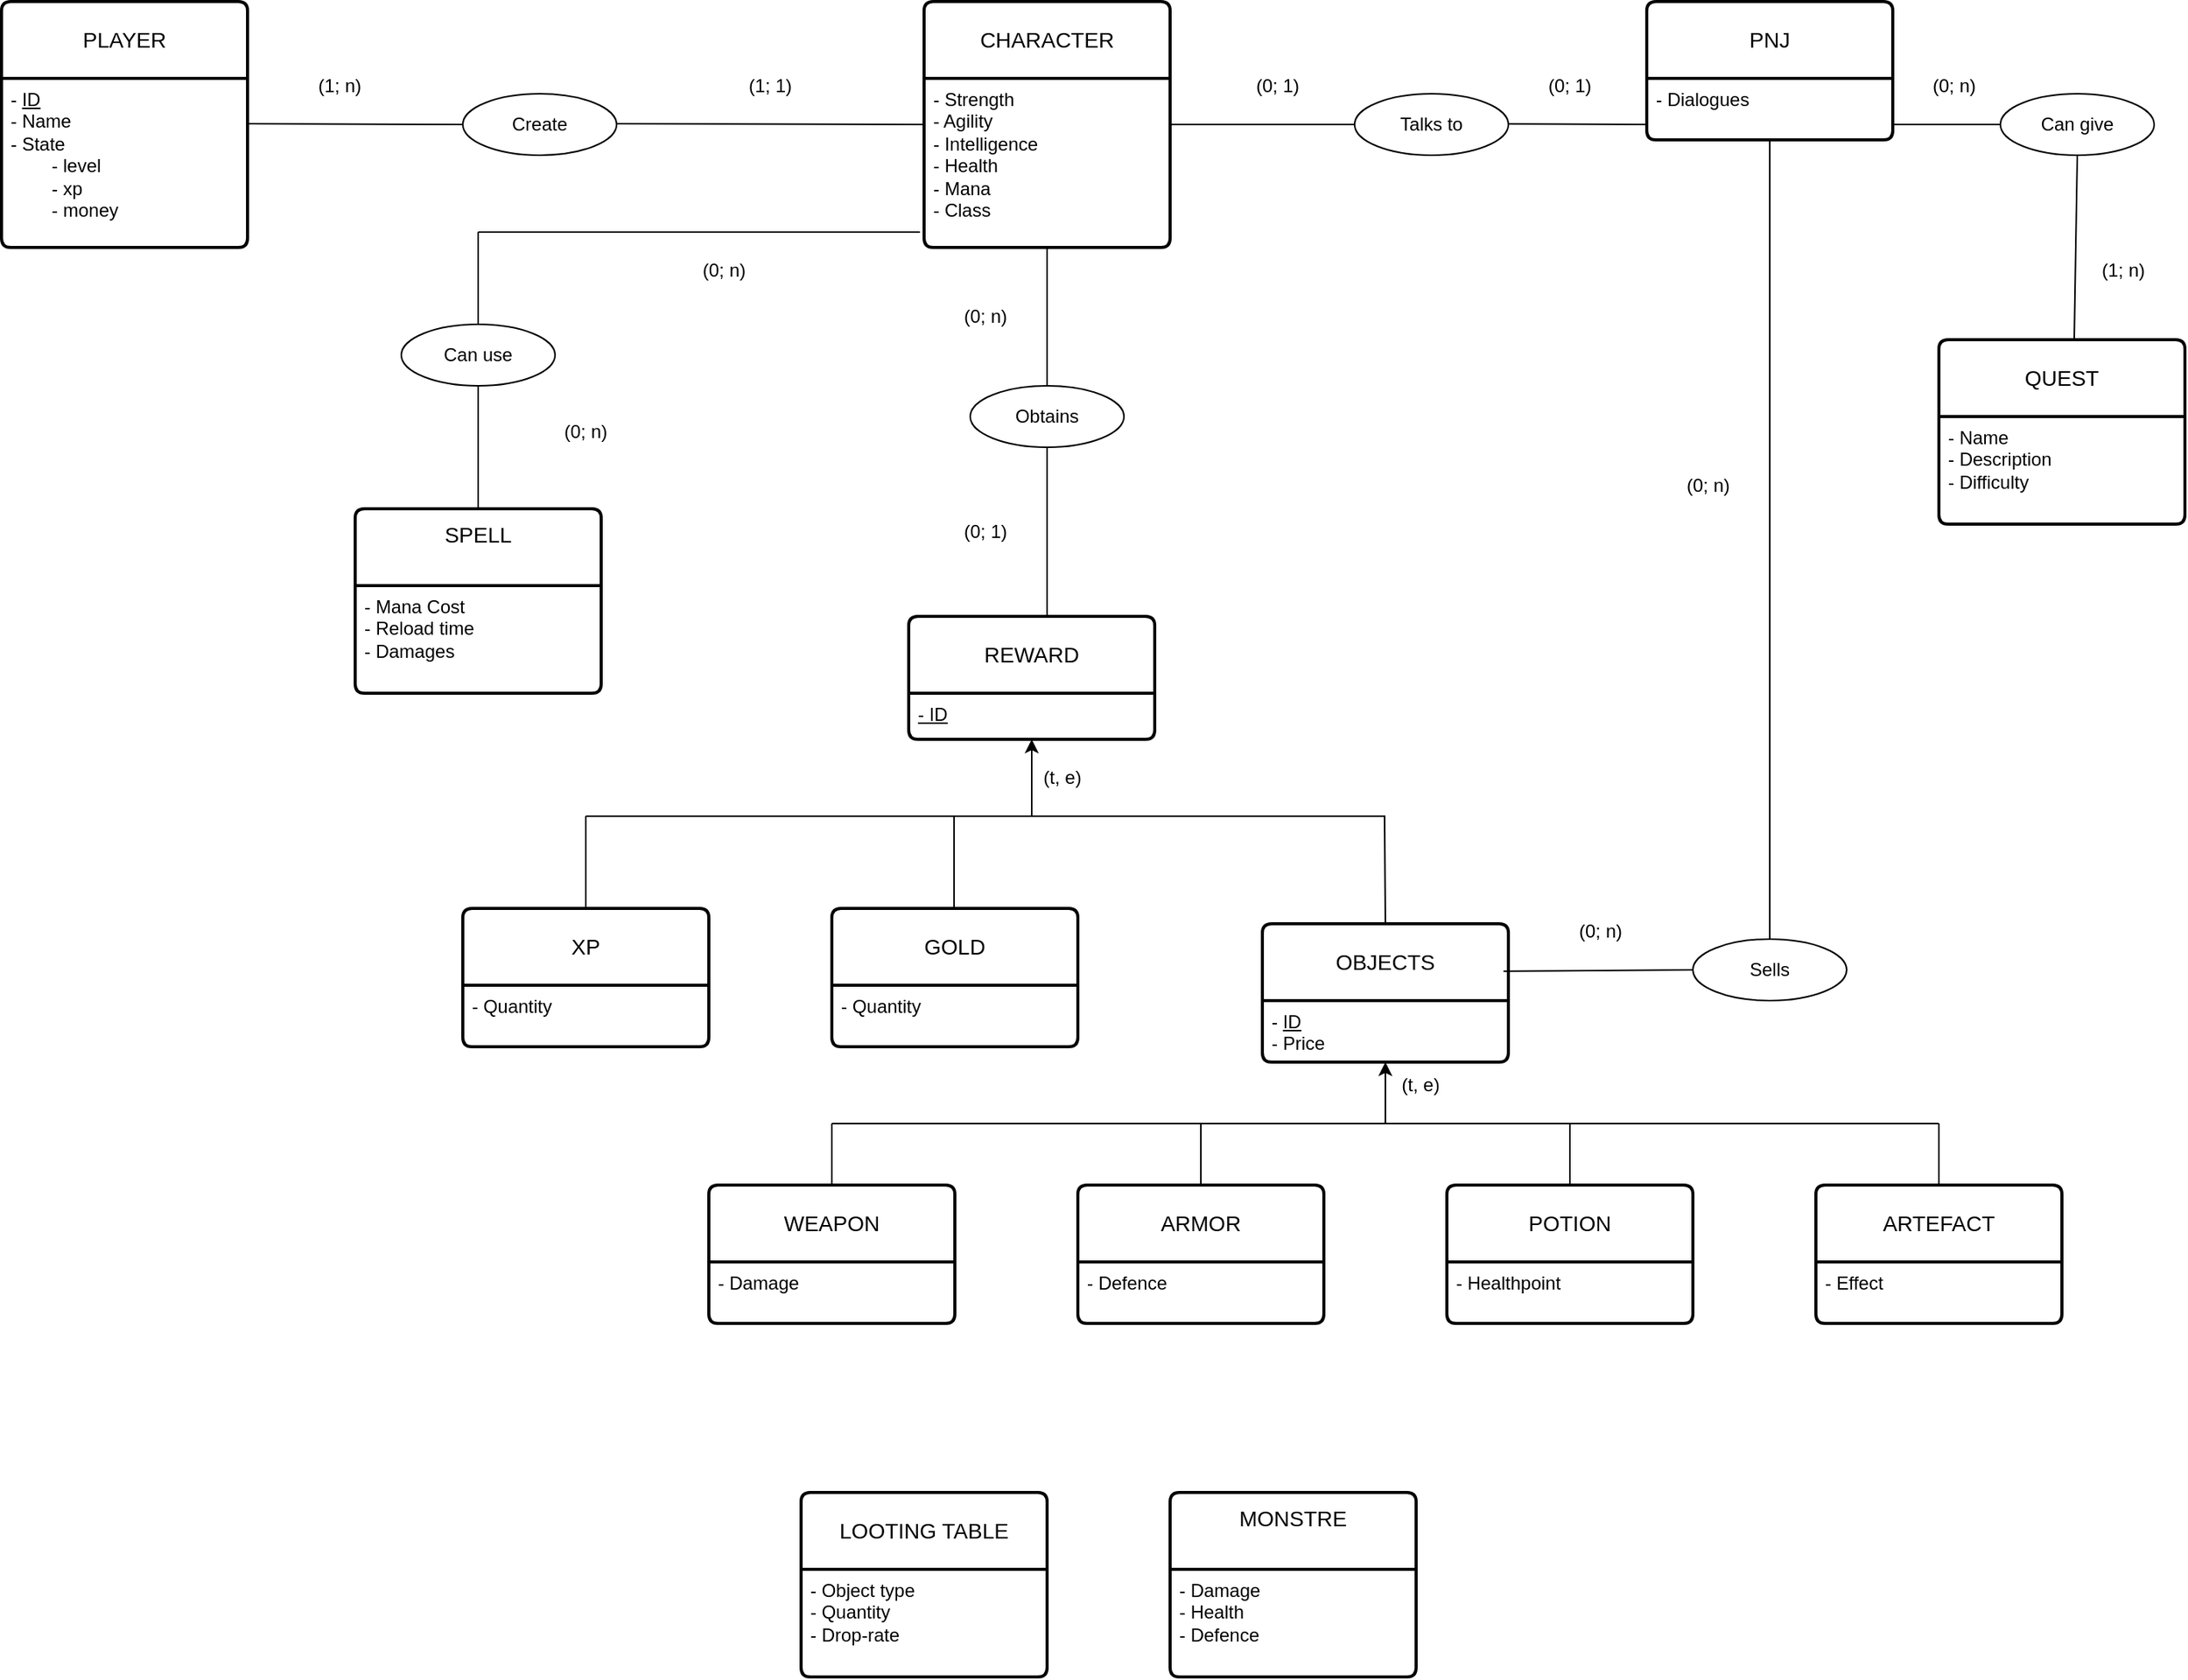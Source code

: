 <mxfile version="25.0.3">
  <diagram name="Page-1" id="kcM2gwdWwORHzh9vfknG">
    <mxGraphModel dx="2579" dy="1457" grid="1" gridSize="10" guides="1" tooltips="1" connect="1" arrows="1" fold="1" page="1" pageScale="1" pageWidth="827" pageHeight="1169" math="0" shadow="0">
      <root>
        <mxCell id="0" />
        <mxCell id="1" parent="0" />
        <mxCell id="6HvYePuJQg4uBYDPbXaV-1" value="PLAYER" style="swimlane;childLayout=stackLayout;horizontal=1;startSize=50;horizontalStack=0;rounded=1;fontSize=14;fontStyle=0;strokeWidth=2;resizeParent=0;resizeLast=1;shadow=0;dashed=0;align=center;arcSize=4;whiteSpace=wrap;html=1;" vertex="1" parent="1">
          <mxGeometry x="-780" y="40" width="160" height="160" as="geometry" />
        </mxCell>
        <mxCell id="6HvYePuJQg4uBYDPbXaV-2" value="- &lt;u&gt;ID&lt;/u&gt;&lt;div&gt;- Name&lt;/div&gt;&lt;div&gt;- State&lt;/div&gt;&lt;div&gt;&lt;span style=&quot;white-space: pre;&quot;&gt;&#x9;&lt;/span&gt;- level&lt;br&gt;&lt;/div&gt;&lt;div&gt;&lt;span style=&quot;white-space: pre;&quot;&gt;&#x9;&lt;/span&gt;- xp&lt;br&gt;&lt;/div&gt;&lt;div&gt;&lt;span style=&quot;white-space: pre;&quot;&gt;&#x9;&lt;/span&gt;- money&lt;br&gt;&lt;/div&gt;" style="align=left;strokeColor=none;fillColor=none;spacingLeft=4;fontSize=12;verticalAlign=top;resizable=0;rotatable=0;part=1;html=1;" vertex="1" parent="6HvYePuJQg4uBYDPbXaV-1">
          <mxGeometry y="50" width="160" height="110" as="geometry" />
        </mxCell>
        <mxCell id="6HvYePuJQg4uBYDPbXaV-4" value="CHARACTER" style="swimlane;childLayout=stackLayout;horizontal=1;startSize=50;horizontalStack=0;rounded=1;fontSize=14;fontStyle=0;strokeWidth=2;resizeParent=0;resizeLast=1;shadow=0;dashed=0;align=center;arcSize=4;whiteSpace=wrap;html=1;" vertex="1" parent="1">
          <mxGeometry x="-180" y="40" width="160" height="160" as="geometry" />
        </mxCell>
        <mxCell id="6HvYePuJQg4uBYDPbXaV-5" value="- Strength&lt;div&gt;- Agility&lt;/div&gt;&lt;div&gt;- Intelligence&lt;/div&gt;&lt;div&gt;- Health&lt;/div&gt;&lt;div&gt;- Mana&lt;/div&gt;&lt;div&gt;- Class&lt;/div&gt;" style="align=left;strokeColor=none;fillColor=none;spacingLeft=4;fontSize=12;verticalAlign=top;resizable=0;rotatable=0;part=1;html=1;" vertex="1" parent="6HvYePuJQg4uBYDPbXaV-4">
          <mxGeometry y="50" width="160" height="110" as="geometry" />
        </mxCell>
        <mxCell id="6HvYePuJQg4uBYDPbXaV-6" value="OBJECTS" style="swimlane;childLayout=stackLayout;horizontal=1;startSize=50;horizontalStack=0;rounded=1;fontSize=14;fontStyle=0;strokeWidth=2;resizeParent=0;resizeLast=1;shadow=0;dashed=0;align=center;arcSize=4;whiteSpace=wrap;html=1;" vertex="1" parent="1">
          <mxGeometry x="40" y="640" width="160" height="90" as="geometry" />
        </mxCell>
        <mxCell id="6HvYePuJQg4uBYDPbXaV-7" value="- &lt;u&gt;ID&lt;/u&gt;&lt;div&gt;- Price&lt;/div&gt;&lt;div&gt;&lt;br&gt;&lt;/div&gt;" style="align=left;strokeColor=none;fillColor=none;spacingLeft=4;fontSize=12;verticalAlign=top;resizable=0;rotatable=0;part=1;html=1;" vertex="1" parent="6HvYePuJQg4uBYDPbXaV-6">
          <mxGeometry y="50" width="160" height="40" as="geometry" />
        </mxCell>
        <mxCell id="6HvYePuJQg4uBYDPbXaV-8" value="WEAPON" style="swimlane;childLayout=stackLayout;horizontal=1;startSize=50;horizontalStack=0;rounded=1;fontSize=14;fontStyle=0;strokeWidth=2;resizeParent=0;resizeLast=1;shadow=0;dashed=0;align=center;arcSize=4;whiteSpace=wrap;html=1;" vertex="1" parent="1">
          <mxGeometry x="-320" y="810" width="160" height="90" as="geometry" />
        </mxCell>
        <mxCell id="6HvYePuJQg4uBYDPbXaV-9" value="&lt;div&gt;- Damage&lt;/div&gt;" style="align=left;strokeColor=none;fillColor=none;spacingLeft=4;fontSize=12;verticalAlign=top;resizable=0;rotatable=0;part=1;html=1;" vertex="1" parent="6HvYePuJQg4uBYDPbXaV-8">
          <mxGeometry y="50" width="160" height="40" as="geometry" />
        </mxCell>
        <mxCell id="6HvYePuJQg4uBYDPbXaV-10" value="ARMOR" style="swimlane;childLayout=stackLayout;horizontal=1;startSize=50;horizontalStack=0;rounded=1;fontSize=14;fontStyle=0;strokeWidth=2;resizeParent=0;resizeLast=1;shadow=0;dashed=0;align=center;arcSize=4;whiteSpace=wrap;html=1;" vertex="1" parent="1">
          <mxGeometry x="-80" y="810" width="160" height="90" as="geometry" />
        </mxCell>
        <mxCell id="6HvYePuJQg4uBYDPbXaV-11" value="&lt;div&gt;- Defence&lt;/div&gt;" style="align=left;strokeColor=none;fillColor=none;spacingLeft=4;fontSize=12;verticalAlign=top;resizable=0;rotatable=0;part=1;html=1;" vertex="1" parent="6HvYePuJQg4uBYDPbXaV-10">
          <mxGeometry y="50" width="160" height="40" as="geometry" />
        </mxCell>
        <mxCell id="6HvYePuJQg4uBYDPbXaV-12" value="POTION" style="swimlane;childLayout=stackLayout;horizontal=1;startSize=50;horizontalStack=0;rounded=1;fontSize=14;fontStyle=0;strokeWidth=2;resizeParent=0;resizeLast=1;shadow=0;dashed=0;align=center;arcSize=4;whiteSpace=wrap;html=1;" vertex="1" parent="1">
          <mxGeometry x="160" y="810" width="160" height="90" as="geometry" />
        </mxCell>
        <mxCell id="6HvYePuJQg4uBYDPbXaV-13" value="&lt;div&gt;- Healthpoint&lt;/div&gt;" style="align=left;strokeColor=none;fillColor=none;spacingLeft=4;fontSize=12;verticalAlign=top;resizable=0;rotatable=0;part=1;html=1;" vertex="1" parent="6HvYePuJQg4uBYDPbXaV-12">
          <mxGeometry y="50" width="160" height="40" as="geometry" />
        </mxCell>
        <mxCell id="6HvYePuJQg4uBYDPbXaV-14" value="ARTEFACT" style="swimlane;childLayout=stackLayout;horizontal=1;startSize=50;horizontalStack=0;rounded=1;fontSize=14;fontStyle=0;strokeWidth=2;resizeParent=0;resizeLast=1;shadow=0;dashed=0;align=center;arcSize=4;whiteSpace=wrap;html=1;" vertex="1" parent="1">
          <mxGeometry x="400" y="810" width="160" height="90" as="geometry" />
        </mxCell>
        <mxCell id="6HvYePuJQg4uBYDPbXaV-15" value="&lt;div&gt;- Effect&lt;/div&gt;" style="align=left;strokeColor=none;fillColor=none;spacingLeft=4;fontSize=12;verticalAlign=top;resizable=0;rotatable=0;part=1;html=1;" vertex="1" parent="6HvYePuJQg4uBYDPbXaV-14">
          <mxGeometry y="50" width="160" height="40" as="geometry" />
        </mxCell>
        <mxCell id="6HvYePuJQg4uBYDPbXaV-20" value="" style="endArrow=none;html=1;rounded=0;exitX=0.5;exitY=0;exitDx=0;exitDy=0;" edge="1" parent="1" source="6HvYePuJQg4uBYDPbXaV-10">
          <mxGeometry width="50" height="50" relative="1" as="geometry">
            <mxPoint x="-40" y="790" as="sourcePoint" />
            <mxPoint y="770" as="targetPoint" />
          </mxGeometry>
        </mxCell>
        <mxCell id="6HvYePuJQg4uBYDPbXaV-21" value="" style="endArrow=none;html=1;rounded=0;exitX=0.5;exitY=0;exitDx=0;exitDy=0;" edge="1" parent="1" source="6HvYePuJQg4uBYDPbXaV-12">
          <mxGeometry width="50" height="50" relative="1" as="geometry">
            <mxPoint x="220" y="730" as="sourcePoint" />
            <mxPoint x="240" y="770" as="targetPoint" />
          </mxGeometry>
        </mxCell>
        <mxCell id="6HvYePuJQg4uBYDPbXaV-22" value="" style="endArrow=none;html=1;rounded=0;exitX=0.5;exitY=0;exitDx=0;exitDy=0;" edge="1" parent="1" source="6HvYePuJQg4uBYDPbXaV-14">
          <mxGeometry width="50" height="50" relative="1" as="geometry">
            <mxPoint x="220" y="730" as="sourcePoint" />
            <mxPoint x="480" y="770" as="targetPoint" />
          </mxGeometry>
        </mxCell>
        <mxCell id="6HvYePuJQg4uBYDPbXaV-23" value="" style="endArrow=none;html=1;rounded=0;exitX=0.5;exitY=0;exitDx=0;exitDy=0;" edge="1" parent="1" source="6HvYePuJQg4uBYDPbXaV-8">
          <mxGeometry width="50" height="50" relative="1" as="geometry">
            <mxPoint x="220" y="730" as="sourcePoint" />
            <mxPoint x="-240" y="770" as="targetPoint" />
          </mxGeometry>
        </mxCell>
        <mxCell id="6HvYePuJQg4uBYDPbXaV-24" value="" style="endArrow=none;html=1;rounded=0;" edge="1" parent="1">
          <mxGeometry width="50" height="50" relative="1" as="geometry">
            <mxPoint x="-240" y="770" as="sourcePoint" />
            <mxPoint x="480" y="770" as="targetPoint" />
          </mxGeometry>
        </mxCell>
        <mxCell id="6HvYePuJQg4uBYDPbXaV-25" value="" style="endArrow=classic;html=1;rounded=0;entryX=0.5;entryY=1;entryDx=0;entryDy=0;endFill=1;" edge="1" parent="1" target="6HvYePuJQg4uBYDPbXaV-7">
          <mxGeometry width="50" height="50" relative="1" as="geometry">
            <mxPoint x="120" y="770" as="sourcePoint" />
            <mxPoint x="270" y="680" as="targetPoint" />
          </mxGeometry>
        </mxCell>
        <mxCell id="6HvYePuJQg4uBYDPbXaV-26" value="(t, e)" style="text;html=1;align=center;verticalAlign=middle;whiteSpace=wrap;rounded=0;" vertex="1" parent="1">
          <mxGeometry x="113" y="730" width="60" height="30" as="geometry" />
        </mxCell>
        <mxCell id="6HvYePuJQg4uBYDPbXaV-29" value="MONSTRE&lt;div&gt;&lt;br&gt;&lt;/div&gt;" style="swimlane;childLayout=stackLayout;horizontal=1;startSize=50;horizontalStack=0;rounded=1;fontSize=14;fontStyle=0;strokeWidth=2;resizeParent=0;resizeLast=1;shadow=0;dashed=0;align=center;arcSize=4;whiteSpace=wrap;html=1;" vertex="1" parent="1">
          <mxGeometry x="-20" y="1010" width="160" height="120" as="geometry" />
        </mxCell>
        <mxCell id="6HvYePuJQg4uBYDPbXaV-30" value="- Damage&lt;div&gt;- Health&lt;/div&gt;&lt;div&gt;- Defence&lt;/div&gt;" style="align=left;strokeColor=none;fillColor=none;spacingLeft=4;fontSize=12;verticalAlign=top;resizable=0;rotatable=0;part=1;html=1;" vertex="1" parent="6HvYePuJQg4uBYDPbXaV-29">
          <mxGeometry y="50" width="160" height="70" as="geometry" />
        </mxCell>
        <mxCell id="6HvYePuJQg4uBYDPbXaV-31" value="LOOTING TABLE" style="swimlane;childLayout=stackLayout;horizontal=1;startSize=50;horizontalStack=0;rounded=1;fontSize=14;fontStyle=0;strokeWidth=2;resizeParent=0;resizeLast=1;shadow=0;dashed=0;align=center;arcSize=4;whiteSpace=wrap;html=1;" vertex="1" parent="1">
          <mxGeometry x="-260" y="1010" width="160" height="120" as="geometry" />
        </mxCell>
        <mxCell id="6HvYePuJQg4uBYDPbXaV-32" value="- Object type&lt;div&gt;- Quantity&lt;/div&gt;&lt;div&gt;- Drop-rate&lt;/div&gt;" style="align=left;strokeColor=none;fillColor=none;spacingLeft=4;fontSize=12;verticalAlign=top;resizable=0;rotatable=0;part=1;html=1;" vertex="1" parent="6HvYePuJQg4uBYDPbXaV-31">
          <mxGeometry y="50" width="160" height="70" as="geometry" />
        </mxCell>
        <mxCell id="6HvYePuJQg4uBYDPbXaV-33" value="QUEST" style="swimlane;childLayout=stackLayout;horizontal=1;startSize=50;horizontalStack=0;rounded=1;fontSize=14;fontStyle=0;strokeWidth=2;resizeParent=0;resizeLast=1;shadow=0;dashed=0;align=center;arcSize=4;whiteSpace=wrap;html=1;" vertex="1" parent="1">
          <mxGeometry x="480" y="260" width="160" height="120" as="geometry" />
        </mxCell>
        <mxCell id="6HvYePuJQg4uBYDPbXaV-34" value="- Name&lt;div&gt;- Description&lt;/div&gt;&lt;div&gt;- Difficulty&lt;/div&gt;&lt;div&gt;&lt;br&gt;&lt;/div&gt;" style="align=left;strokeColor=none;fillColor=none;spacingLeft=4;fontSize=12;verticalAlign=top;resizable=0;rotatable=0;part=1;html=1;" vertex="1" parent="6HvYePuJQg4uBYDPbXaV-33">
          <mxGeometry y="50" width="160" height="70" as="geometry" />
        </mxCell>
        <mxCell id="6HvYePuJQg4uBYDPbXaV-35" value="SPELL&lt;div&gt;&lt;br&gt;&lt;/div&gt;" style="swimlane;childLayout=stackLayout;horizontal=1;startSize=50;horizontalStack=0;rounded=1;fontSize=14;fontStyle=0;strokeWidth=2;resizeParent=0;resizeLast=1;shadow=0;dashed=0;align=center;arcSize=4;whiteSpace=wrap;html=1;" vertex="1" parent="1">
          <mxGeometry x="-550" y="370" width="160" height="120" as="geometry" />
        </mxCell>
        <mxCell id="6HvYePuJQg4uBYDPbXaV-36" value="- Mana Cost&lt;div&gt;- Reload time&lt;/div&gt;&lt;div&gt;- Damages&lt;/div&gt;" style="align=left;strokeColor=none;fillColor=none;spacingLeft=4;fontSize=12;verticalAlign=top;resizable=0;rotatable=0;part=1;html=1;" vertex="1" parent="6HvYePuJQg4uBYDPbXaV-35">
          <mxGeometry y="50" width="160" height="70" as="geometry" />
        </mxCell>
        <mxCell id="6HvYePuJQg4uBYDPbXaV-37" value="PNJ" style="swimlane;childLayout=stackLayout;horizontal=1;startSize=50;horizontalStack=0;rounded=1;fontSize=14;fontStyle=0;strokeWidth=2;resizeParent=0;resizeLast=1;shadow=0;dashed=0;align=center;arcSize=4;whiteSpace=wrap;html=1;" vertex="1" parent="1">
          <mxGeometry x="290" y="40" width="160" height="90" as="geometry" />
        </mxCell>
        <mxCell id="6HvYePuJQg4uBYDPbXaV-38" value="- Dialogues" style="align=left;strokeColor=none;fillColor=none;spacingLeft=4;fontSize=12;verticalAlign=top;resizable=0;rotatable=0;part=1;html=1;" vertex="1" parent="6HvYePuJQg4uBYDPbXaV-37">
          <mxGeometry y="50" width="160" height="40" as="geometry" />
        </mxCell>
        <mxCell id="6HvYePuJQg4uBYDPbXaV-39" value="REWARD" style="swimlane;childLayout=stackLayout;horizontal=1;startSize=50;horizontalStack=0;rounded=1;fontSize=14;fontStyle=0;strokeWidth=2;resizeParent=0;resizeLast=1;shadow=0;dashed=0;align=center;arcSize=4;whiteSpace=wrap;html=1;" vertex="1" parent="1">
          <mxGeometry x="-190" y="440" width="160" height="80" as="geometry" />
        </mxCell>
        <mxCell id="6HvYePuJQg4uBYDPbXaV-40" value="&lt;u&gt;- ID&lt;/u&gt;" style="align=left;strokeColor=none;fillColor=none;spacingLeft=4;fontSize=12;verticalAlign=top;resizable=0;rotatable=0;part=1;html=1;" vertex="1" parent="6HvYePuJQg4uBYDPbXaV-39">
          <mxGeometry y="50" width="160" height="30" as="geometry" />
        </mxCell>
        <mxCell id="6HvYePuJQg4uBYDPbXaV-41" value="XP" style="swimlane;childLayout=stackLayout;horizontal=1;startSize=50;horizontalStack=0;rounded=1;fontSize=14;fontStyle=0;strokeWidth=2;resizeParent=0;resizeLast=1;shadow=0;dashed=0;align=center;arcSize=4;whiteSpace=wrap;html=1;" vertex="1" parent="1">
          <mxGeometry x="-480" y="630" width="160" height="90" as="geometry" />
        </mxCell>
        <mxCell id="6HvYePuJQg4uBYDPbXaV-42" value="- Quantity&lt;div&gt;&lt;br&gt;&lt;/div&gt;" style="align=left;strokeColor=none;fillColor=none;spacingLeft=4;fontSize=12;verticalAlign=top;resizable=0;rotatable=0;part=1;html=1;" vertex="1" parent="6HvYePuJQg4uBYDPbXaV-41">
          <mxGeometry y="50" width="160" height="40" as="geometry" />
        </mxCell>
        <mxCell id="6HvYePuJQg4uBYDPbXaV-43" value="GOLD" style="swimlane;childLayout=stackLayout;horizontal=1;startSize=50;horizontalStack=0;rounded=1;fontSize=14;fontStyle=0;strokeWidth=2;resizeParent=0;resizeLast=1;shadow=0;dashed=0;align=center;arcSize=4;whiteSpace=wrap;html=1;" vertex="1" parent="1">
          <mxGeometry x="-240" y="630" width="160" height="90" as="geometry" />
        </mxCell>
        <mxCell id="6HvYePuJQg4uBYDPbXaV-44" value="- Quantity&lt;div&gt;&lt;br&gt;&lt;/div&gt;" style="align=left;strokeColor=none;fillColor=none;spacingLeft=4;fontSize=12;verticalAlign=top;resizable=0;rotatable=0;part=1;html=1;" vertex="1" parent="6HvYePuJQg4uBYDPbXaV-43">
          <mxGeometry y="50" width="160" height="40" as="geometry" />
        </mxCell>
        <mxCell id="6HvYePuJQg4uBYDPbXaV-45" value="" style="endArrow=none;html=1;rounded=0;exitX=0.5;exitY=0;exitDx=0;exitDy=0;" edge="1" parent="1" source="6HvYePuJQg4uBYDPbXaV-41">
          <mxGeometry width="50" height="50" relative="1" as="geometry">
            <mxPoint x="-270" y="660" as="sourcePoint" />
            <mxPoint x="-400" y="570" as="targetPoint" />
          </mxGeometry>
        </mxCell>
        <mxCell id="6HvYePuJQg4uBYDPbXaV-46" value="" style="endArrow=none;html=1;rounded=0;exitX=0.5;exitY=0;exitDx=0;exitDy=0;" edge="1" parent="1">
          <mxGeometry width="50" height="50" relative="1" as="geometry">
            <mxPoint x="-160.53" y="630" as="sourcePoint" />
            <mxPoint x="-160.53" y="570" as="targetPoint" />
          </mxGeometry>
        </mxCell>
        <mxCell id="6HvYePuJQg4uBYDPbXaV-47" value="" style="endArrow=none;html=1;rounded=0;exitX=0.5;exitY=0;exitDx=0;exitDy=0;" edge="1" parent="1" source="6HvYePuJQg4uBYDPbXaV-6">
          <mxGeometry width="50" height="50" relative="1" as="geometry">
            <mxPoint x="119.47" y="630" as="sourcePoint" />
            <mxPoint x="119.47" y="570" as="targetPoint" />
          </mxGeometry>
        </mxCell>
        <mxCell id="6HvYePuJQg4uBYDPbXaV-48" value="" style="endArrow=none;html=1;rounded=0;" edge="1" parent="1">
          <mxGeometry width="50" height="50" relative="1" as="geometry">
            <mxPoint x="-400" y="570" as="sourcePoint" />
            <mxPoint x="120" y="570" as="targetPoint" />
          </mxGeometry>
        </mxCell>
        <mxCell id="6HvYePuJQg4uBYDPbXaV-49" value="" style="endArrow=classic;html=1;rounded=0;entryX=0.5;entryY=1;entryDx=0;entryDy=0;endFill=1;" edge="1" parent="1" target="6HvYePuJQg4uBYDPbXaV-40">
          <mxGeometry width="50" height="50" relative="1" as="geometry">
            <mxPoint x="-110" y="570" as="sourcePoint" />
            <mxPoint x="-220" y="610" as="targetPoint" />
          </mxGeometry>
        </mxCell>
        <mxCell id="6HvYePuJQg4uBYDPbXaV-51" value="Create" style="ellipse;whiteSpace=wrap;html=1;align=center;" vertex="1" parent="1">
          <mxGeometry x="-480" y="100" width="100" height="40" as="geometry" />
        </mxCell>
        <mxCell id="6HvYePuJQg4uBYDPbXaV-53" value="" style="endArrow=none;html=1;rounded=0;exitX=0.999;exitY=0.367;exitDx=0;exitDy=0;exitPerimeter=0;entryX=0;entryY=0.5;entryDx=0;entryDy=0;" edge="1" parent="1" target="6HvYePuJQg4uBYDPbXaV-4">
          <mxGeometry width="50" height="50" relative="1" as="geometry">
            <mxPoint x="-380" y="119.52" as="sourcePoint" />
            <mxPoint x="-290" y="119.61" as="targetPoint" />
          </mxGeometry>
        </mxCell>
        <mxCell id="6HvYePuJQg4uBYDPbXaV-54" value="(1; n)" style="text;html=1;align=center;verticalAlign=middle;whiteSpace=wrap;rounded=0;" vertex="1" parent="1">
          <mxGeometry x="-590" y="80" width="60" height="30" as="geometry" />
        </mxCell>
        <mxCell id="6HvYePuJQg4uBYDPbXaV-55" value="(1; 1)" style="text;html=1;align=center;verticalAlign=middle;whiteSpace=wrap;rounded=0;" vertex="1" parent="1">
          <mxGeometry x="-310" y="80" width="60" height="30" as="geometry" />
        </mxCell>
        <mxCell id="6HvYePuJQg4uBYDPbXaV-56" value="Obtains" style="ellipse;whiteSpace=wrap;html=1;align=center;" vertex="1" parent="1">
          <mxGeometry x="-150" y="290" width="100" height="40" as="geometry" />
        </mxCell>
        <mxCell id="6HvYePuJQg4uBYDPbXaV-58" value="" style="endArrow=none;html=1;rounded=0;" edge="1" parent="1">
          <mxGeometry width="50" height="50" relative="1" as="geometry">
            <mxPoint x="-100" y="440" as="sourcePoint" />
            <mxPoint x="-100" y="330" as="targetPoint" />
          </mxGeometry>
        </mxCell>
        <mxCell id="6HvYePuJQg4uBYDPbXaV-61" value="(0; n)" style="text;html=1;align=center;verticalAlign=middle;whiteSpace=wrap;rounded=0;" vertex="1" parent="1">
          <mxGeometry x="-170" y="230" width="60" height="30" as="geometry" />
        </mxCell>
        <mxCell id="6HvYePuJQg4uBYDPbXaV-62" value="" style="endArrow=none;html=1;rounded=0;exitX=0.5;exitY=1;exitDx=0;exitDy=0;" edge="1" parent="1" source="6HvYePuJQg4uBYDPbXaV-5">
          <mxGeometry width="50" height="50" relative="1" as="geometry">
            <mxPoint x="-120" y="240.08" as="sourcePoint" />
            <mxPoint x="-100" y="290" as="targetPoint" />
          </mxGeometry>
        </mxCell>
        <mxCell id="6HvYePuJQg4uBYDPbXaV-63" value="(0; 1)" style="text;html=1;align=center;verticalAlign=middle;whiteSpace=wrap;rounded=0;" vertex="1" parent="1">
          <mxGeometry x="-170" y="370" width="60" height="30" as="geometry" />
        </mxCell>
        <mxCell id="6HvYePuJQg4uBYDPbXaV-64" value="(t, e)" style="text;html=1;align=center;verticalAlign=middle;whiteSpace=wrap;rounded=0;" vertex="1" parent="1">
          <mxGeometry x="-120" y="530" width="60" height="30" as="geometry" />
        </mxCell>
        <mxCell id="6HvYePuJQg4uBYDPbXaV-65" value="Sells" style="ellipse;whiteSpace=wrap;html=1;align=center;" vertex="1" parent="1">
          <mxGeometry x="320" y="650" width="100" height="40" as="geometry" />
        </mxCell>
        <mxCell id="6HvYePuJQg4uBYDPbXaV-66" value="" style="endArrow=none;html=1;rounded=0;exitX=0.5;exitY=0;exitDx=0;exitDy=0;" edge="1" parent="1" source="6HvYePuJQg4uBYDPbXaV-65" target="6HvYePuJQg4uBYDPbXaV-38">
          <mxGeometry width="50" height="50" relative="1" as="geometry">
            <mxPoint x="-10" y="460" as="sourcePoint" />
            <mxPoint x="40" y="410" as="targetPoint" />
          </mxGeometry>
        </mxCell>
        <mxCell id="6HvYePuJQg4uBYDPbXaV-67" value="" style="endArrow=none;html=1;rounded=0;exitX=0;exitY=0.5;exitDx=0;exitDy=0;entryX=0.98;entryY=0.343;entryDx=0;entryDy=0;entryPerimeter=0;" edge="1" parent="1" source="6HvYePuJQg4uBYDPbXaV-65" target="6HvYePuJQg4uBYDPbXaV-6">
          <mxGeometry width="50" height="50" relative="1" as="geometry">
            <mxPoint x="-10" y="460" as="sourcePoint" />
            <mxPoint x="40" y="410" as="targetPoint" />
          </mxGeometry>
        </mxCell>
        <mxCell id="6HvYePuJQg4uBYDPbXaV-68" value="" style="endArrow=none;html=1;rounded=0;exitX=0.999;exitY=0.367;exitDx=0;exitDy=0;exitPerimeter=0;entryX=0;entryY=0.5;entryDx=0;entryDy=0;" edge="1" parent="1" target="6HvYePuJQg4uBYDPbXaV-51">
          <mxGeometry width="50" height="50" relative="1" as="geometry">
            <mxPoint x="-620" y="119.52" as="sourcePoint" />
            <mxPoint x="-490" y="120" as="targetPoint" />
          </mxGeometry>
        </mxCell>
        <mxCell id="6HvYePuJQg4uBYDPbXaV-69" value="(0; n)" style="text;html=1;align=center;verticalAlign=middle;whiteSpace=wrap;rounded=0;" vertex="1" parent="1">
          <mxGeometry x="300" y="340" width="60" height="30" as="geometry" />
        </mxCell>
        <mxCell id="6HvYePuJQg4uBYDPbXaV-70" value="(0; n)" style="text;html=1;align=center;verticalAlign=middle;whiteSpace=wrap;rounded=0;" vertex="1" parent="1">
          <mxGeometry x="230" y="630" width="60" height="30" as="geometry" />
        </mxCell>
        <mxCell id="6HvYePuJQg4uBYDPbXaV-71" value="Talks to" style="ellipse;whiteSpace=wrap;html=1;align=center;" vertex="1" parent="1">
          <mxGeometry x="100" y="100" width="100" height="40" as="geometry" />
        </mxCell>
        <mxCell id="6HvYePuJQg4uBYDPbXaV-72" value="" style="endArrow=none;html=1;rounded=0;exitX=1;exitY=0.5;exitDx=0;exitDy=0;entryX=0;entryY=0.5;entryDx=0;entryDy=0;" edge="1" parent="1" source="6HvYePuJQg4uBYDPbXaV-4" target="6HvYePuJQg4uBYDPbXaV-71">
          <mxGeometry width="50" height="50" relative="1" as="geometry">
            <mxPoint x="-10" y="400" as="sourcePoint" />
            <mxPoint x="40" y="350" as="targetPoint" />
          </mxGeometry>
        </mxCell>
        <mxCell id="6HvYePuJQg4uBYDPbXaV-73" value="" style="endArrow=none;html=1;rounded=0;exitX=1;exitY=0.5;exitDx=0;exitDy=0;" edge="1" parent="1">
          <mxGeometry width="50" height="50" relative="1" as="geometry">
            <mxPoint x="200" y="119.6" as="sourcePoint" />
            <mxPoint x="290" y="120" as="targetPoint" />
          </mxGeometry>
        </mxCell>
        <mxCell id="6HvYePuJQg4uBYDPbXaV-74" value="(0; 1)" style="text;html=1;align=center;verticalAlign=middle;whiteSpace=wrap;rounded=0;" vertex="1" parent="1">
          <mxGeometry x="20" y="80" width="60" height="30" as="geometry" />
        </mxCell>
        <mxCell id="6HvYePuJQg4uBYDPbXaV-75" value="(0; 1)" style="text;html=1;align=center;verticalAlign=middle;whiteSpace=wrap;rounded=0;" vertex="1" parent="1">
          <mxGeometry x="210" y="80" width="60" height="30" as="geometry" />
        </mxCell>
        <mxCell id="6HvYePuJQg4uBYDPbXaV-76" value="Can give" style="ellipse;whiteSpace=wrap;html=1;align=center;" vertex="1" parent="1">
          <mxGeometry x="520" y="100" width="100" height="40" as="geometry" />
        </mxCell>
        <mxCell id="6HvYePuJQg4uBYDPbXaV-77" value="" style="endArrow=none;html=1;rounded=0;exitX=1;exitY=0.75;exitDx=0;exitDy=0;entryX=0;entryY=0.5;entryDx=0;entryDy=0;" edge="1" parent="1" source="6HvYePuJQg4uBYDPbXaV-38" target="6HvYePuJQg4uBYDPbXaV-76">
          <mxGeometry width="50" height="50" relative="1" as="geometry">
            <mxPoint x="430" y="500" as="sourcePoint" />
            <mxPoint x="480" y="450" as="targetPoint" />
          </mxGeometry>
        </mxCell>
        <mxCell id="6HvYePuJQg4uBYDPbXaV-79" value="(0; n)" style="text;html=1;align=center;verticalAlign=middle;whiteSpace=wrap;rounded=0;" vertex="1" parent="1">
          <mxGeometry x="460" y="80" width="60" height="30" as="geometry" />
        </mxCell>
        <mxCell id="6HvYePuJQg4uBYDPbXaV-80" value="" style="endArrow=none;html=1;rounded=0;exitX=0.5;exitY=1;exitDx=0;exitDy=0;entryX=0.55;entryY=0.002;entryDx=0;entryDy=0;entryPerimeter=0;" edge="1" parent="1" source="6HvYePuJQg4uBYDPbXaV-76" target="6HvYePuJQg4uBYDPbXaV-33">
          <mxGeometry width="50" height="50" relative="1" as="geometry">
            <mxPoint x="430" y="500" as="sourcePoint" />
            <mxPoint x="480" y="450" as="targetPoint" />
          </mxGeometry>
        </mxCell>
        <mxCell id="6HvYePuJQg4uBYDPbXaV-81" value="(1; n)" style="text;html=1;align=center;verticalAlign=middle;whiteSpace=wrap;rounded=0;" vertex="1" parent="1">
          <mxGeometry x="570" y="200" width="60" height="30" as="geometry" />
        </mxCell>
        <mxCell id="6HvYePuJQg4uBYDPbXaV-85" value="Can use" style="ellipse;whiteSpace=wrap;html=1;align=center;" vertex="1" parent="1">
          <mxGeometry x="-520" y="250" width="100" height="40" as="geometry" />
        </mxCell>
        <mxCell id="6HvYePuJQg4uBYDPbXaV-86" value="" style="endArrow=none;html=1;rounded=0;exitX=0.5;exitY=0;exitDx=0;exitDy=0;entryX=0.5;entryY=1;entryDx=0;entryDy=0;" edge="1" parent="1" source="6HvYePuJQg4uBYDPbXaV-35" target="6HvYePuJQg4uBYDPbXaV-85">
          <mxGeometry width="50" height="50" relative="1" as="geometry">
            <mxPoint x="-300" y="380" as="sourcePoint" />
            <mxPoint x="-250" y="330" as="targetPoint" />
          </mxGeometry>
        </mxCell>
        <mxCell id="6HvYePuJQg4uBYDPbXaV-87" value="" style="endArrow=none;html=1;rounded=0;entryX=-0.017;entryY=0.909;entryDx=0;entryDy=0;entryPerimeter=0;" edge="1" parent="1" target="6HvYePuJQg4uBYDPbXaV-5">
          <mxGeometry width="50" height="50" relative="1" as="geometry">
            <mxPoint x="-470" y="190" as="sourcePoint" />
            <mxPoint x="-250" y="330" as="targetPoint" />
          </mxGeometry>
        </mxCell>
        <mxCell id="6HvYePuJQg4uBYDPbXaV-88" value="" style="endArrow=none;html=1;rounded=0;entryX=0.5;entryY=0;entryDx=0;entryDy=0;" edge="1" parent="1" target="6HvYePuJQg4uBYDPbXaV-85">
          <mxGeometry width="50" height="50" relative="1" as="geometry">
            <mxPoint x="-470" y="190" as="sourcePoint" />
            <mxPoint x="-250" y="330" as="targetPoint" />
          </mxGeometry>
        </mxCell>
        <mxCell id="6HvYePuJQg4uBYDPbXaV-89" value="(0; n)" style="text;html=1;align=center;verticalAlign=middle;whiteSpace=wrap;rounded=0;" vertex="1" parent="1">
          <mxGeometry x="-340" y="200" width="60" height="30" as="geometry" />
        </mxCell>
        <mxCell id="6HvYePuJQg4uBYDPbXaV-90" value="(0; n)" style="text;html=1;align=center;verticalAlign=middle;whiteSpace=wrap;rounded=0;" vertex="1" parent="1">
          <mxGeometry x="-430" y="305" width="60" height="30" as="geometry" />
        </mxCell>
      </root>
    </mxGraphModel>
  </diagram>
</mxfile>
